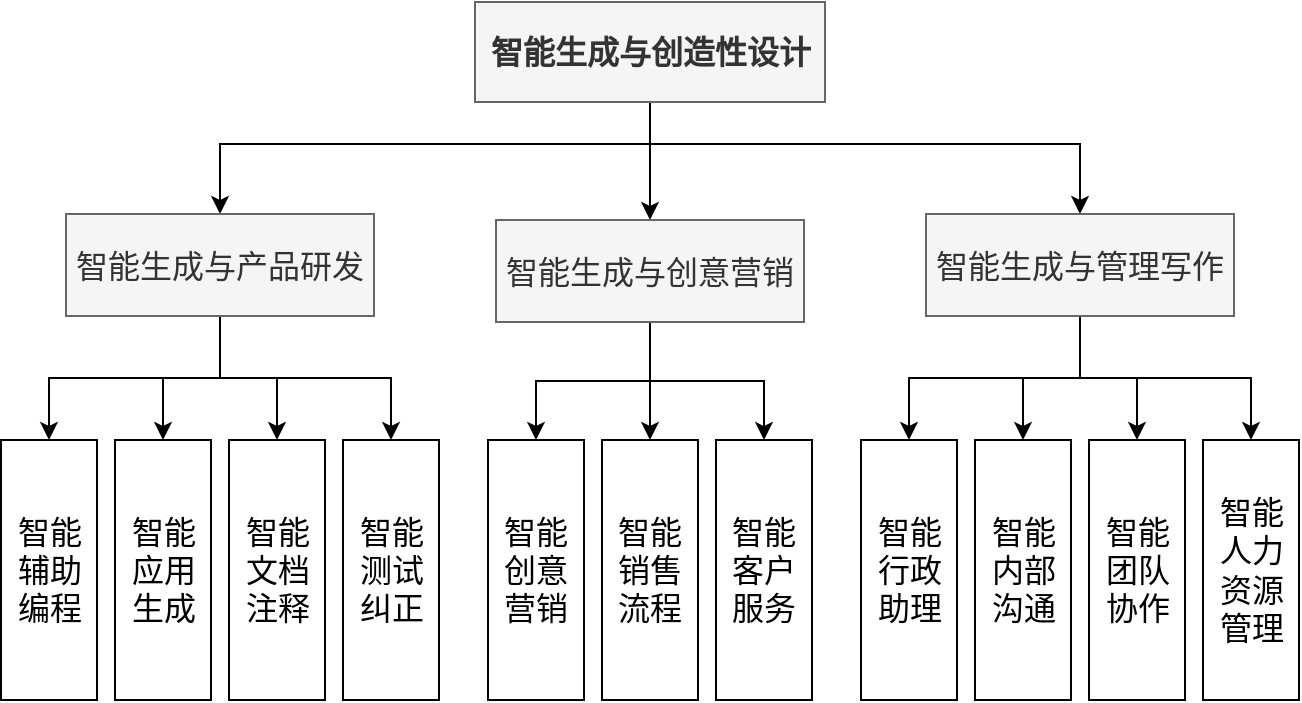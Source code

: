 <mxfile version="23.1.6" type="github">
  <diagram name="第 1 页" id="5H-B-Gvl9qYDMC8yHa47">
    <mxGraphModel dx="712" dy="834" grid="0" gridSize="10" guides="1" tooltips="1" connect="1" arrows="1" fold="1" page="0" pageScale="1" pageWidth="827" pageHeight="1169" math="0" shadow="0">
      <root>
        <mxCell id="0" />
        <mxCell id="1" parent="0" />
        <mxCell id="Fg02BqChglOh05Az2CXR-16" style="edgeStyle=orthogonalEdgeStyle;rounded=0;orthogonalLoop=1;jettySize=auto;html=1;fontFamily=仿宋;fontSize=16;" parent="1" source="Fg02BqChglOh05Az2CXR-1" target="Fg02BqChglOh05Az2CXR-2" edge="1">
          <mxGeometry relative="1" as="geometry">
            <Array as="points">
              <mxPoint x="430" y="176" />
              <mxPoint x="215" y="176" />
            </Array>
          </mxGeometry>
        </mxCell>
        <mxCell id="Fg02BqChglOh05Az2CXR-17" style="edgeStyle=orthogonalEdgeStyle;rounded=0;orthogonalLoop=1;jettySize=auto;html=1;fontFamily=仿宋;fontSize=16;" parent="1" source="Fg02BqChglOh05Az2CXR-1" target="Fg02BqChglOh05Az2CXR-3" edge="1">
          <mxGeometry relative="1" as="geometry" />
        </mxCell>
        <mxCell id="Fg02BqChglOh05Az2CXR-18" style="edgeStyle=orthogonalEdgeStyle;rounded=0;orthogonalLoop=1;jettySize=auto;html=1;entryX=0.5;entryY=0;entryDx=0;entryDy=0;fontFamily=仿宋;fontSize=16;" parent="1" source="Fg02BqChglOh05Az2CXR-1" target="Fg02BqChglOh05Az2CXR-4" edge="1">
          <mxGeometry relative="1" as="geometry">
            <Array as="points">
              <mxPoint x="430" y="176" />
              <mxPoint x="645" y="176" />
            </Array>
          </mxGeometry>
        </mxCell>
        <mxCell id="Fg02BqChglOh05Az2CXR-1" value="智能生成与创造性设计" style="rounded=0;whiteSpace=wrap;html=1;fontFamily=仿宋;fontSize=16;fillColor=#f5f5f5;strokeColor=#666666;fontStyle=1;fontColor=#333333;" parent="1" vertex="1">
          <mxGeometry x="342.5" y="105" width="175" height="50" as="geometry" />
        </mxCell>
        <mxCell id="Fg02BqChglOh05Az2CXR-19" style="edgeStyle=orthogonalEdgeStyle;rounded=0;orthogonalLoop=1;jettySize=auto;html=1;entryX=0.5;entryY=0;entryDx=0;entryDy=0;fontFamily=仿宋;fontSize=16;" parent="1" source="Fg02BqChglOh05Az2CXR-2" target="Fg02BqChglOh05Az2CXR-5" edge="1">
          <mxGeometry relative="1" as="geometry" />
        </mxCell>
        <mxCell id="Fg02BqChglOh05Az2CXR-20" style="edgeStyle=orthogonalEdgeStyle;rounded=0;orthogonalLoop=1;jettySize=auto;html=1;entryX=0.5;entryY=0;entryDx=0;entryDy=0;fontFamily=仿宋;fontSize=16;" parent="1" source="Fg02BqChglOh05Az2CXR-2" target="Fg02BqChglOh05Az2CXR-6" edge="1">
          <mxGeometry relative="1" as="geometry" />
        </mxCell>
        <mxCell id="Fg02BqChglOh05Az2CXR-21" style="edgeStyle=orthogonalEdgeStyle;rounded=0;orthogonalLoop=1;jettySize=auto;html=1;entryX=0.5;entryY=0;entryDx=0;entryDy=0;fontFamily=仿宋;fontSize=16;" parent="1" source="Fg02BqChglOh05Az2CXR-2" target="Fg02BqChglOh05Az2CXR-7" edge="1">
          <mxGeometry relative="1" as="geometry" />
        </mxCell>
        <mxCell id="Fg02BqChglOh05Az2CXR-22" style="edgeStyle=orthogonalEdgeStyle;rounded=0;orthogonalLoop=1;jettySize=auto;html=1;fontFamily=仿宋;fontSize=16;" parent="1" source="Fg02BqChglOh05Az2CXR-2" target="Fg02BqChglOh05Az2CXR-8" edge="1">
          <mxGeometry relative="1" as="geometry" />
        </mxCell>
        <mxCell id="Fg02BqChglOh05Az2CXR-2" value="智能生成与产品研发" style="rounded=0;whiteSpace=wrap;html=1;fontFamily=仿宋;fontSize=16;fillColor=#f5f5f5;strokeColor=#666666;fontColor=#333333;" parent="1" vertex="1">
          <mxGeometry x="138" y="211" width="154" height="51" as="geometry" />
        </mxCell>
        <mxCell id="Fg02BqChglOh05Az2CXR-23" style="edgeStyle=orthogonalEdgeStyle;rounded=0;orthogonalLoop=1;jettySize=auto;html=1;entryX=0.5;entryY=0;entryDx=0;entryDy=0;fontFamily=仿宋;fontSize=16;" parent="1" source="Fg02BqChglOh05Az2CXR-3" target="Fg02BqChglOh05Az2CXR-13" edge="1">
          <mxGeometry relative="1" as="geometry" />
        </mxCell>
        <mxCell id="Fg02BqChglOh05Az2CXR-24" style="edgeStyle=orthogonalEdgeStyle;rounded=0;orthogonalLoop=1;jettySize=auto;html=1;fontFamily=仿宋;fontSize=16;" parent="1" source="Fg02BqChglOh05Az2CXR-3" target="Fg02BqChglOh05Az2CXR-14" edge="1">
          <mxGeometry relative="1" as="geometry" />
        </mxCell>
        <mxCell id="Fg02BqChglOh05Az2CXR-25" style="edgeStyle=orthogonalEdgeStyle;rounded=0;orthogonalLoop=1;jettySize=auto;html=1;fontFamily=仿宋;fontSize=16;" parent="1" source="Fg02BqChglOh05Az2CXR-3" target="Fg02BqChglOh05Az2CXR-15" edge="1">
          <mxGeometry relative="1" as="geometry" />
        </mxCell>
        <mxCell id="Fg02BqChglOh05Az2CXR-3" value="智能生成与创意营销" style="rounded=0;whiteSpace=wrap;html=1;fontFamily=仿宋;fontSize=16;fillColor=#f5f5f5;strokeColor=#666666;fontColor=#333333;" parent="1" vertex="1">
          <mxGeometry x="353" y="214" width="154" height="51" as="geometry" />
        </mxCell>
        <mxCell id="Fg02BqChglOh05Az2CXR-26" style="edgeStyle=orthogonalEdgeStyle;rounded=0;orthogonalLoop=1;jettySize=auto;html=1;entryX=0.5;entryY=0;entryDx=0;entryDy=0;fontFamily=仿宋;fontSize=16;" parent="1" source="Fg02BqChglOh05Az2CXR-4" target="Fg02BqChglOh05Az2CXR-9" edge="1">
          <mxGeometry relative="1" as="geometry" />
        </mxCell>
        <mxCell id="Fg02BqChglOh05Az2CXR-27" style="edgeStyle=orthogonalEdgeStyle;rounded=0;orthogonalLoop=1;jettySize=auto;html=1;fontFamily=仿宋;fontSize=16;" parent="1" source="Fg02BqChglOh05Az2CXR-4" target="Fg02BqChglOh05Az2CXR-10" edge="1">
          <mxGeometry relative="1" as="geometry" />
        </mxCell>
        <mxCell id="Fg02BqChglOh05Az2CXR-28" style="edgeStyle=orthogonalEdgeStyle;rounded=0;orthogonalLoop=1;jettySize=auto;html=1;fontFamily=仿宋;fontSize=16;" parent="1" source="Fg02BqChglOh05Az2CXR-4" target="Fg02BqChglOh05Az2CXR-11" edge="1">
          <mxGeometry relative="1" as="geometry" />
        </mxCell>
        <mxCell id="Fg02BqChglOh05Az2CXR-29" style="edgeStyle=orthogonalEdgeStyle;rounded=0;orthogonalLoop=1;jettySize=auto;html=1;fontFamily=仿宋;fontSize=16;" parent="1" source="Fg02BqChglOh05Az2CXR-4" target="Fg02BqChglOh05Az2CXR-12" edge="1">
          <mxGeometry relative="1" as="geometry" />
        </mxCell>
        <mxCell id="Fg02BqChglOh05Az2CXR-4" value="智能生成与管理写作" style="rounded=0;whiteSpace=wrap;html=1;fontFamily=仿宋;fontSize=16;fillColor=#f5f5f5;strokeColor=#666666;fontColor=#333333;" parent="1" vertex="1">
          <mxGeometry x="568" y="211" width="154" height="51" as="geometry" />
        </mxCell>
        <mxCell id="Fg02BqChglOh05Az2CXR-5" value="智能辅助编程" style="rounded=0;whiteSpace=wrap;html=1;fontFamily=仿宋;fontSize=16;" parent="1" vertex="1">
          <mxGeometry x="105.5" y="324" width="48" height="130" as="geometry" />
        </mxCell>
        <mxCell id="Fg02BqChglOh05Az2CXR-6" value="智能应用生成" style="rounded=0;whiteSpace=wrap;html=1;fontFamily=仿宋;fontSize=16;" parent="1" vertex="1">
          <mxGeometry x="162.5" y="324" width="48" height="130" as="geometry" />
        </mxCell>
        <mxCell id="Fg02BqChglOh05Az2CXR-7" value="智能文档注释" style="rounded=0;whiteSpace=wrap;html=1;fontFamily=仿宋;fontSize=16;" parent="1" vertex="1">
          <mxGeometry x="219.5" y="324" width="48" height="130" as="geometry" />
        </mxCell>
        <mxCell id="Fg02BqChglOh05Az2CXR-8" value="智能测试纠正" style="rounded=0;whiteSpace=wrap;html=1;fontFamily=仿宋;fontSize=16;" parent="1" vertex="1">
          <mxGeometry x="276.5" y="324" width="48" height="130" as="geometry" />
        </mxCell>
        <mxCell id="Fg02BqChglOh05Az2CXR-9" value="智能行政助理" style="rounded=0;whiteSpace=wrap;html=1;fontFamily=仿宋;fontSize=16;" parent="1" vertex="1">
          <mxGeometry x="535.5" y="324" width="48" height="130" as="geometry" />
        </mxCell>
        <mxCell id="Fg02BqChglOh05Az2CXR-10" value="智能内部沟通" style="rounded=0;whiteSpace=wrap;html=1;fontFamily=仿宋;fontSize=16;" parent="1" vertex="1">
          <mxGeometry x="592.5" y="324" width="48" height="130" as="geometry" />
        </mxCell>
        <mxCell id="Fg02BqChglOh05Az2CXR-11" value="智能团队协作" style="rounded=0;whiteSpace=wrap;html=1;fontFamily=仿宋;fontSize=16;" parent="1" vertex="1">
          <mxGeometry x="649.5" y="324" width="48" height="130" as="geometry" />
        </mxCell>
        <mxCell id="Fg02BqChglOh05Az2CXR-12" value="智能人力资源管理" style="rounded=0;whiteSpace=wrap;html=1;fontFamily=仿宋;fontSize=16;" parent="1" vertex="1">
          <mxGeometry x="706.5" y="324" width="48" height="130" as="geometry" />
        </mxCell>
        <mxCell id="Fg02BqChglOh05Az2CXR-13" value="智能创意营销" style="rounded=0;whiteSpace=wrap;html=1;fontFamily=仿宋;fontSize=16;" parent="1" vertex="1">
          <mxGeometry x="349" y="324" width="48" height="130" as="geometry" />
        </mxCell>
        <mxCell id="Fg02BqChglOh05Az2CXR-14" value="智能销售流程" style="rounded=0;whiteSpace=wrap;html=1;fontFamily=仿宋;fontSize=16;" parent="1" vertex="1">
          <mxGeometry x="406" y="324" width="48" height="130" as="geometry" />
        </mxCell>
        <mxCell id="Fg02BqChglOh05Az2CXR-15" value="智能客户服务" style="rounded=0;whiteSpace=wrap;html=1;fontFamily=仿宋;fontSize=16;" parent="1" vertex="1">
          <mxGeometry x="463" y="324" width="48" height="130" as="geometry" />
        </mxCell>
      </root>
    </mxGraphModel>
  </diagram>
</mxfile>

